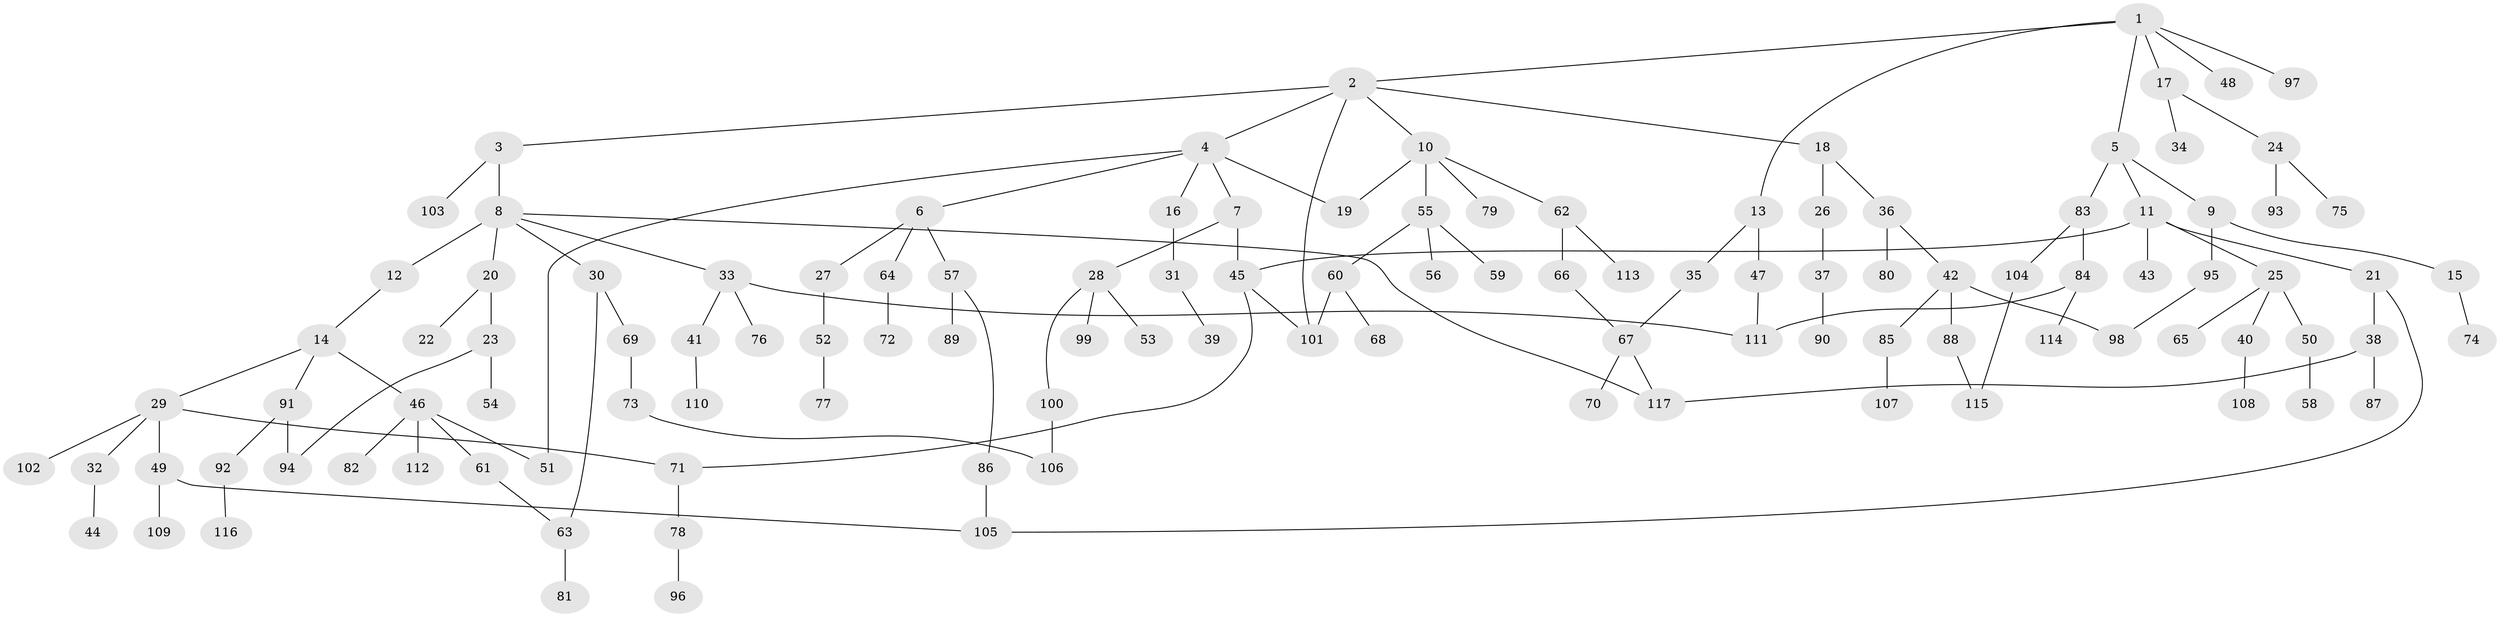 // Generated by graph-tools (version 1.1) at 2025/49/03/09/25 03:49:27]
// undirected, 117 vertices, 134 edges
graph export_dot {
graph [start="1"]
  node [color=gray90,style=filled];
  1;
  2;
  3;
  4;
  5;
  6;
  7;
  8;
  9;
  10;
  11;
  12;
  13;
  14;
  15;
  16;
  17;
  18;
  19;
  20;
  21;
  22;
  23;
  24;
  25;
  26;
  27;
  28;
  29;
  30;
  31;
  32;
  33;
  34;
  35;
  36;
  37;
  38;
  39;
  40;
  41;
  42;
  43;
  44;
  45;
  46;
  47;
  48;
  49;
  50;
  51;
  52;
  53;
  54;
  55;
  56;
  57;
  58;
  59;
  60;
  61;
  62;
  63;
  64;
  65;
  66;
  67;
  68;
  69;
  70;
  71;
  72;
  73;
  74;
  75;
  76;
  77;
  78;
  79;
  80;
  81;
  82;
  83;
  84;
  85;
  86;
  87;
  88;
  89;
  90;
  91;
  92;
  93;
  94;
  95;
  96;
  97;
  98;
  99;
  100;
  101;
  102;
  103;
  104;
  105;
  106;
  107;
  108;
  109;
  110;
  111;
  112;
  113;
  114;
  115;
  116;
  117;
  1 -- 2;
  1 -- 5;
  1 -- 13;
  1 -- 17;
  1 -- 48;
  1 -- 97;
  2 -- 3;
  2 -- 4;
  2 -- 10;
  2 -- 18;
  2 -- 101;
  3 -- 8;
  3 -- 103;
  4 -- 6;
  4 -- 7;
  4 -- 16;
  4 -- 51;
  4 -- 19;
  5 -- 9;
  5 -- 11;
  5 -- 83;
  6 -- 27;
  6 -- 57;
  6 -- 64;
  7 -- 28;
  7 -- 45;
  8 -- 12;
  8 -- 20;
  8 -- 30;
  8 -- 33;
  8 -- 117;
  9 -- 15;
  9 -- 95;
  10 -- 19;
  10 -- 55;
  10 -- 62;
  10 -- 79;
  11 -- 21;
  11 -- 25;
  11 -- 43;
  11 -- 45;
  12 -- 14;
  13 -- 35;
  13 -- 47;
  14 -- 29;
  14 -- 46;
  14 -- 91;
  15 -- 74;
  16 -- 31;
  17 -- 24;
  17 -- 34;
  18 -- 26;
  18 -- 36;
  20 -- 22;
  20 -- 23;
  21 -- 38;
  21 -- 105;
  23 -- 54;
  23 -- 94;
  24 -- 75;
  24 -- 93;
  25 -- 40;
  25 -- 50;
  25 -- 65;
  26 -- 37;
  27 -- 52;
  28 -- 53;
  28 -- 99;
  28 -- 100;
  29 -- 32;
  29 -- 49;
  29 -- 71;
  29 -- 102;
  30 -- 69;
  30 -- 63;
  31 -- 39;
  32 -- 44;
  33 -- 41;
  33 -- 76;
  33 -- 111;
  35 -- 67;
  36 -- 42;
  36 -- 80;
  37 -- 90;
  38 -- 87;
  38 -- 117;
  40 -- 108;
  41 -- 110;
  42 -- 85;
  42 -- 88;
  42 -- 98;
  45 -- 71;
  45 -- 101;
  46 -- 51;
  46 -- 61;
  46 -- 82;
  46 -- 112;
  47 -- 111;
  49 -- 109;
  49 -- 105;
  50 -- 58;
  52 -- 77;
  55 -- 56;
  55 -- 59;
  55 -- 60;
  57 -- 86;
  57 -- 89;
  60 -- 68;
  60 -- 101;
  61 -- 63;
  62 -- 66;
  62 -- 113;
  63 -- 81;
  64 -- 72;
  66 -- 67;
  67 -- 70;
  67 -- 117;
  69 -- 73;
  71 -- 78;
  73 -- 106;
  78 -- 96;
  83 -- 84;
  83 -- 104;
  84 -- 114;
  84 -- 111;
  85 -- 107;
  86 -- 105;
  88 -- 115;
  91 -- 92;
  91 -- 94;
  92 -- 116;
  95 -- 98;
  100 -- 106;
  104 -- 115;
}
